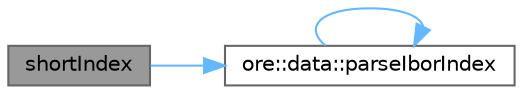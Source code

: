 digraph "shortIndex"
{
 // INTERACTIVE_SVG=YES
 // LATEX_PDF_SIZE
  bgcolor="transparent";
  edge [fontname=Helvetica,fontsize=10,labelfontname=Helvetica,labelfontsize=10];
  node [fontname=Helvetica,fontsize=10,shape=box,height=0.2,width=0.4];
  rankdir="LR";
  Node1 [label="shortIndex",height=0.2,width=0.4,color="gray40", fillcolor="grey60", style="filled", fontcolor="black",tooltip=" "];
  Node1 -> Node2 [color="steelblue1",style="solid"];
  Node2 [label="ore::data::parseIborIndex",height=0.2,width=0.4,color="grey40", fillcolor="white", style="filled",URL="$group__utilities.html#gac1ecdc5f20e7d73327bccd5f930f8782",tooltip="Convert std::string to QuantLib::IborIndex."];
  Node2 -> Node2 [color="steelblue1",style="solid"];
}
